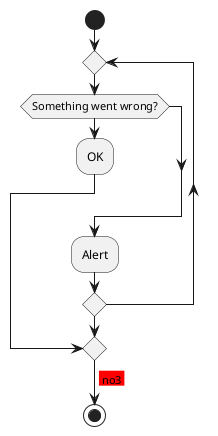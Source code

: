 {
  "sha1": "eynbxg453orjaf6f11hyowtnxxnk35f",
  "insertion": {
    "when": "2024-06-01T09:03:05.270Z",
    "url": "https://forum.plantuml.net/12321/improve-activity-diagram-last-label-position-when-break-loop",
    "user": "plantuml@gmail.com"
  }
}
@startuml
start
repeat
    if (Something went wrong?) then
      :OK;
      break
    endif
    :Alert;
repeat while
-><back:red> no3 ;
stop

@enduml

